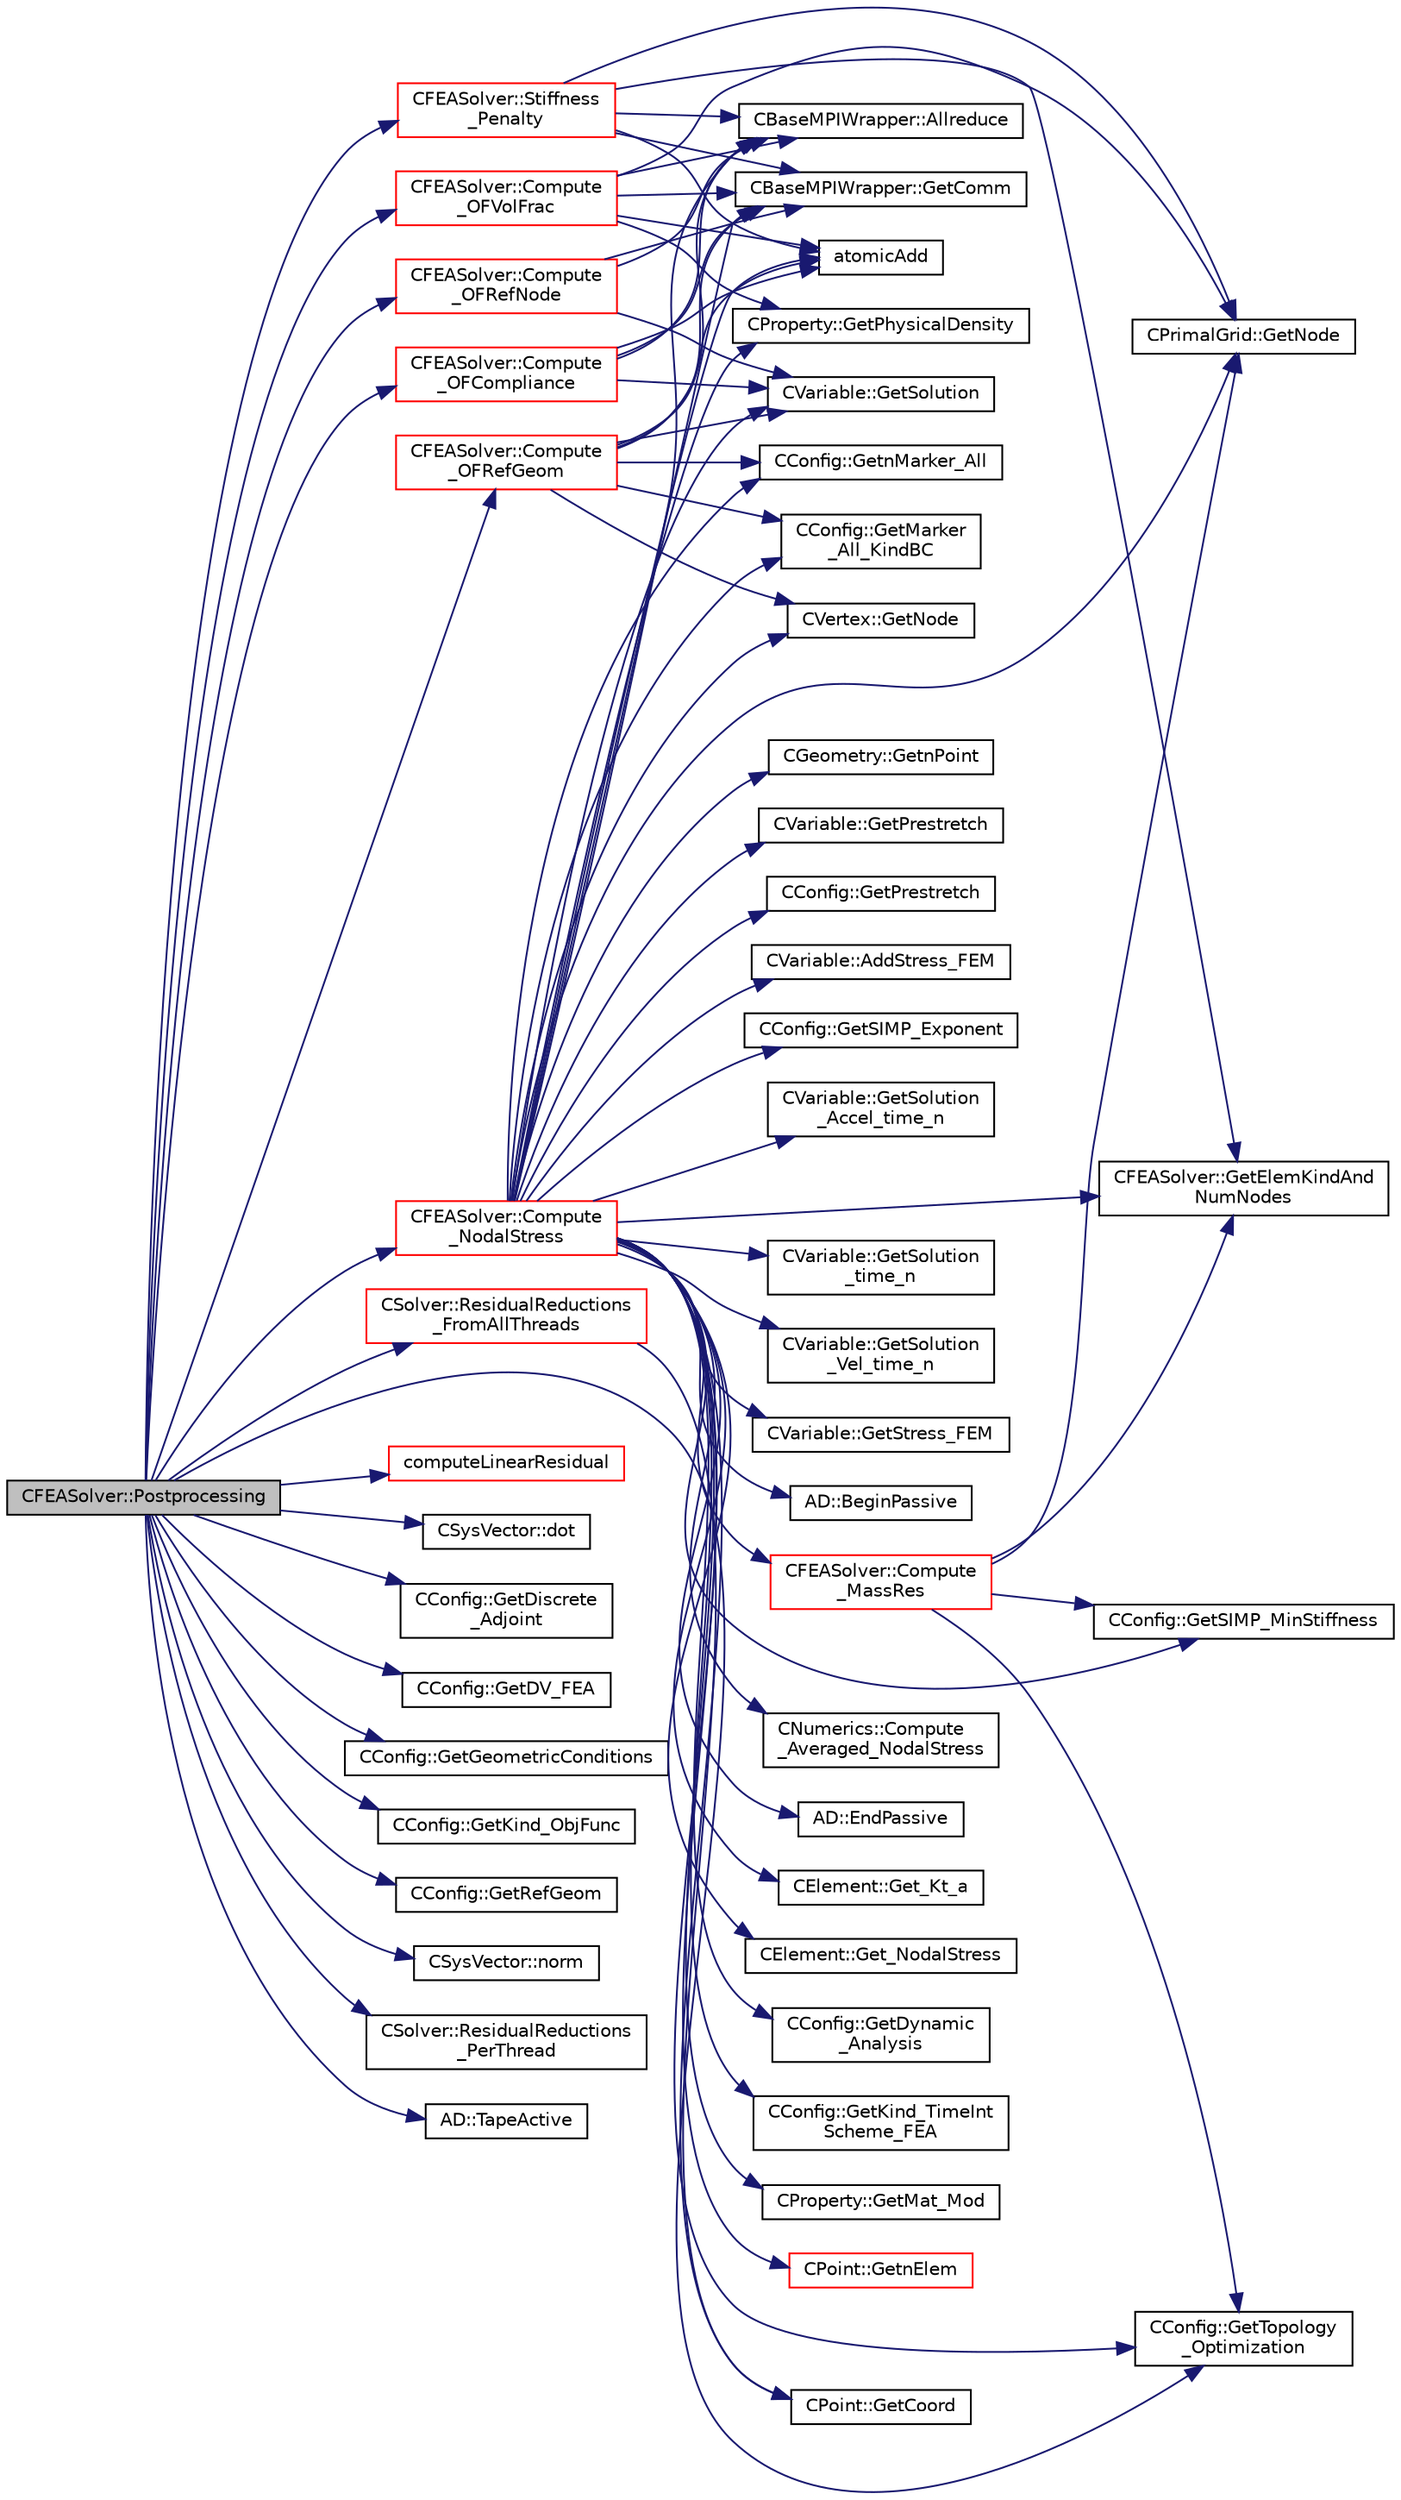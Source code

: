 digraph "CFEASolver::Postprocessing"
{
 // LATEX_PDF_SIZE
  edge [fontname="Helvetica",fontsize="10",labelfontname="Helvetica",labelfontsize="10"];
  node [fontname="Helvetica",fontsize="10",shape=record];
  rankdir="LR";
  Node1 [label="CFEASolver::Postprocessing",height=0.2,width=0.4,color="black", fillcolor="grey75", style="filled", fontcolor="black",tooltip="Postprocessing."];
  Node1 -> Node2 [color="midnightblue",fontsize="10",style="solid",fontname="Helvetica"];
  Node2 [label="CFEASolver::Compute\l_NodalStress",height=0.2,width=0.4,color="red", fillcolor="white", style="filled",URL="$classCFEASolver.html#ac275af8f893ef5957379314816d17fa8",tooltip="Compute the stress at the nodes for output purposes."];
  Node2 -> Node3 [color="midnightblue",fontsize="10",style="solid",fontname="Helvetica"];
  Node3 [label="CVariable::AddStress_FEM",height=0.2,width=0.4,color="black", fillcolor="white", style="filled",URL="$classCVariable.html#a34ff2428f6227e73eea0bb9deb5b8830",tooltip="A virtual member."];
  Node2 -> Node4 [color="midnightblue",fontsize="10",style="solid",fontname="Helvetica"];
  Node4 [label="CBaseMPIWrapper::Allreduce",height=0.2,width=0.4,color="black", fillcolor="white", style="filled",URL="$classCBaseMPIWrapper.html#a381d4b3738c09d92ee1ae9f89715b541",tooltip=" "];
  Node2 -> Node5 [color="midnightblue",fontsize="10",style="solid",fontname="Helvetica"];
  Node5 [label="atomicAdd",height=0.2,width=0.4,color="black", fillcolor="white", style="filled",URL="$omp__structure_8hpp.html#a9465b8cb1d384f41bbb5f3c04ec815de",tooltip="Atomically update a (shared) lhs value with a (local) rhs value."];
  Node2 -> Node6 [color="midnightblue",fontsize="10",style="solid",fontname="Helvetica"];
  Node6 [label="AD::BeginPassive",height=0.2,width=0.4,color="black", fillcolor="white", style="filled",URL="$namespaceAD.html#a17303e0b54570243d54732b02655f9a5",tooltip="Start a passive region, i.e. stop recording."];
  Node2 -> Node7 [color="midnightblue",fontsize="10",style="solid",fontname="Helvetica"];
  Node7 [label="CNumerics::Compute\l_Averaged_NodalStress",height=0.2,width=0.4,color="black", fillcolor="white", style="filled",URL="$classCNumerics.html#a2b5a52a4c628731486286d19ac79c603",tooltip="A virtual member to compute the averaged nodal stresses."];
  Node2 -> Node8 [color="midnightblue",fontsize="10",style="solid",fontname="Helvetica"];
  Node8 [label="CFEASolver::Compute\l_MassRes",height=0.2,width=0.4,color="red", fillcolor="white", style="filled",URL="$classCFEASolver.html#a6e16f805242c36f9d1c3f2f75ddd9b4a",tooltip="Compute the mass residual of the problem."];
  Node8 -> Node13 [color="midnightblue",fontsize="10",style="solid",fontname="Helvetica"];
  Node13 [label="CFEASolver::GetElemKindAnd\lNumNodes",height=0.2,width=0.4,color="black", fillcolor="white", style="filled",URL="$classCFEASolver.html#a69ff8e551924f4cfbad103287b4bb8bb",tooltip="Get the element container index and number of nodes of a given VTK type."];
  Node8 -> Node14 [color="midnightblue",fontsize="10",style="solid",fontname="Helvetica"];
  Node14 [label="CPrimalGrid::GetNode",height=0.2,width=0.4,color="black", fillcolor="white", style="filled",URL="$classCPrimalGrid.html#a6353b89f5a8a3948cd475da6152bf077",tooltip="Get the nodes shared by the primal grid element."];
  Node8 -> Node15 [color="midnightblue",fontsize="10",style="solid",fontname="Helvetica"];
  Node15 [label="CConfig::GetSIMP_MinStiffness",height=0.2,width=0.4,color="black", fillcolor="white", style="filled",URL="$classCConfig.html#a3807df530b42b9a9f711a9670ea698e9",tooltip="Get lower bound for density-based stiffness penalization."];
  Node8 -> Node16 [color="midnightblue",fontsize="10",style="solid",fontname="Helvetica"];
  Node16 [label="CConfig::GetTopology\l_Optimization",height=0.2,width=0.4,color="black", fillcolor="white", style="filled",URL="$classCConfig.html#aaf3e38ba9bf594bc2d636158d1dbf305",tooltip="Get topology optimization."];
  Node2 -> Node29 [color="midnightblue",fontsize="10",style="solid",fontname="Helvetica"];
  Node29 [label="AD::EndPassive",height=0.2,width=0.4,color="black", fillcolor="white", style="filled",URL="$namespaceAD.html#af5a5809a923faf03119828c329bc2db7",tooltip="End a passive region, i.e. start recording if we were recording before."];
  Node2 -> Node30 [color="midnightblue",fontsize="10",style="solid",fontname="Helvetica"];
  Node30 [label="CElement::Get_Kt_a",height=0.2,width=0.4,color="black", fillcolor="white", style="filled",URL="$classCElement.html#a8b2b11078cc413d3de947f6437d4fb92",tooltip="Return the values of the nodal stress components of the residual for node a."];
  Node2 -> Node31 [color="midnightblue",fontsize="10",style="solid",fontname="Helvetica"];
  Node31 [label="CElement::Get_NodalStress",height=0.2,width=0.4,color="black", fillcolor="white", style="filled",URL="$classCElement.html#a1e2ce898ccfd1770a4744311f0041aa8",tooltip="Retrieve the value of the nodal stress for an element."];
  Node2 -> Node32 [color="midnightblue",fontsize="10",style="solid",fontname="Helvetica"];
  Node32 [label="CBaseMPIWrapper::GetComm",height=0.2,width=0.4,color="black", fillcolor="white", style="filled",URL="$classCBaseMPIWrapper.html#a8154391fc3522954802889d81d4ef5da",tooltip=" "];
  Node2 -> Node12 [color="midnightblue",fontsize="10",style="solid",fontname="Helvetica"];
  Node12 [label="CPoint::GetCoord",height=0.2,width=0.4,color="black", fillcolor="white", style="filled",URL="$classCPoint.html#ab16c29dd03911529cd73bf467c313179",tooltip="Get the coordinates dor the control volume."];
  Node2 -> Node33 [color="midnightblue",fontsize="10",style="solid",fontname="Helvetica"];
  Node33 [label="CConfig::GetDynamic\l_Analysis",height=0.2,width=0.4,color="black", fillcolor="white", style="filled",URL="$classCConfig.html#acf6071acc324e21d2cdb426d88faf1cb",tooltip="Provides information about the time integration of the structural analysis, and change the write in t..."];
  Node2 -> Node13 [color="midnightblue",fontsize="10",style="solid",fontname="Helvetica"];
  Node2 -> Node34 [color="midnightblue",fontsize="10",style="solid",fontname="Helvetica"];
  Node34 [label="CConfig::GetKind_TimeInt\lScheme_FEA",height=0.2,width=0.4,color="black", fillcolor="white", style="filled",URL="$classCConfig.html#a798db1b852455fa86d9d04098a3ccf19",tooltip="Get the kind of integration scheme (explicit or implicit) for the flow equations."];
  Node2 -> Node35 [color="midnightblue",fontsize="10",style="solid",fontname="Helvetica"];
  Node35 [label="CConfig::GetMarker\l_All_KindBC",height=0.2,width=0.4,color="black", fillcolor="white", style="filled",URL="$classCConfig.html#ae003cd8f406eaaa91849a774c9a20730",tooltip="Get the kind of boundary for each marker."];
  Node2 -> Node36 [color="midnightblue",fontsize="10",style="solid",fontname="Helvetica"];
  Node36 [label="CProperty::GetMat_Mod",height=0.2,width=0.4,color="black", fillcolor="white", style="filled",URL="$classCProperty.html#a7dfea7244f23fe4db5118aa1e8291413",tooltip="Get the material model to use for the element."];
  Node2 -> Node37 [color="midnightblue",fontsize="10",style="solid",fontname="Helvetica"];
  Node37 [label="CPoint::GetnElem",height=0.2,width=0.4,color="red", fillcolor="white", style="filled",URL="$classCPoint.html#ae6503512446e94ec37d50c048f054443",tooltip="Get the number of elements that compose the control volume."];
  Node2 -> Node39 [color="midnightblue",fontsize="10",style="solid",fontname="Helvetica"];
  Node39 [label="CConfig::GetnMarker_All",height=0.2,width=0.4,color="black", fillcolor="white", style="filled",URL="$classCConfig.html#a459dee039e618d21a5d78db61c221240",tooltip="Get the total number of boundary markers of the local process including send/receive domains."];
  Node2 -> Node40 [color="midnightblue",fontsize="10",style="solid",fontname="Helvetica"];
  Node40 [label="CVertex::GetNode",height=0.2,width=0.4,color="black", fillcolor="white", style="filled",URL="$classCVertex.html#ad568da06e7191358d3a09a1bee71cdb5",tooltip="Get the node of the vertex."];
  Node2 -> Node14 [color="midnightblue",fontsize="10",style="solid",fontname="Helvetica"];
  Node2 -> Node41 [color="midnightblue",fontsize="10",style="solid",fontname="Helvetica"];
  Node41 [label="CGeometry::GetnPoint",height=0.2,width=0.4,color="black", fillcolor="white", style="filled",URL="$classCGeometry.html#a275fb07cd99ab79d7a04b4862280169d",tooltip="Get number of points."];
  Node2 -> Node42 [color="midnightblue",fontsize="10",style="solid",fontname="Helvetica"];
  Node42 [label="CProperty::GetPhysicalDensity",height=0.2,width=0.4,color="black", fillcolor="white", style="filled",URL="$classCProperty.html#a0c0c3778fe99294e3b156bebb5c87d4b",tooltip="Get the value of the Physical density."];
  Node2 -> Node43 [color="midnightblue",fontsize="10",style="solid",fontname="Helvetica"];
  Node43 [label="CVariable::GetPrestretch",height=0.2,width=0.4,color="black", fillcolor="white", style="filled",URL="$classCVariable.html#a2ad87f8b3ff6a0b7c2a6aa2ee5a935d5",tooltip="A virtual member."];
  Node2 -> Node44 [color="midnightblue",fontsize="10",style="solid",fontname="Helvetica"];
  Node44 [label="CConfig::GetPrestretch",height=0.2,width=0.4,color="black", fillcolor="white", style="filled",URL="$classCConfig.html#a1cb01724397ce2448f6d3836577a16de",tooltip="Decide whether it's necessary to read a reference geometry."];
  Node2 -> Node45 [color="midnightblue",fontsize="10",style="solid",fontname="Helvetica"];
  Node45 [label="CConfig::GetSIMP_Exponent",height=0.2,width=0.4,color="black", fillcolor="white", style="filled",URL="$classCConfig.html#a2759180807b49d7c91924011abec1a35",tooltip="Get exponent for density-based stiffness penalization."];
  Node2 -> Node15 [color="midnightblue",fontsize="10",style="solid",fontname="Helvetica"];
  Node2 -> Node46 [color="midnightblue",fontsize="10",style="solid",fontname="Helvetica"];
  Node46 [label="CVariable::GetSolution",height=0.2,width=0.4,color="black", fillcolor="white", style="filled",URL="$classCVariable.html#a261483e39c23c1de7cb9aea7e917c121",tooltip="Get the solution."];
  Node2 -> Node47 [color="midnightblue",fontsize="10",style="solid",fontname="Helvetica"];
  Node47 [label="CVariable::GetSolution\l_Accel_time_n",height=0.2,width=0.4,color="black", fillcolor="white", style="filled",URL="$classCVariable.html#acb493936a05287142a6257122f5cefb5",tooltip="Get the acceleration of the nodes (Structural Analysis) at time n."];
  Node2 -> Node48 [color="midnightblue",fontsize="10",style="solid",fontname="Helvetica"];
  Node48 [label="CVariable::GetSolution\l_time_n",height=0.2,width=0.4,color="black", fillcolor="white", style="filled",URL="$classCVariable.html#a9162db789c2ca2b71159697cc500fcce",tooltip="Get the solution at time n."];
  Node2 -> Node49 [color="midnightblue",fontsize="10",style="solid",fontname="Helvetica"];
  Node49 [label="CVariable::GetSolution\l_Vel_time_n",height=0.2,width=0.4,color="black", fillcolor="white", style="filled",URL="$classCVariable.html#ab36e9bb95a17f0561a94edb80f1ca4c0",tooltip="Get the velocity of the nodes (Structural Analysis) at time n."];
  Node2 -> Node50 [color="midnightblue",fontsize="10",style="solid",fontname="Helvetica"];
  Node50 [label="CVariable::GetStress_FEM",height=0.2,width=0.4,color="black", fillcolor="white", style="filled",URL="$classCVariable.html#a8ff6d983f945a298e5efdd5a927f3221",tooltip="A virtual member."];
  Node2 -> Node16 [color="midnightblue",fontsize="10",style="solid",fontname="Helvetica"];
  Node1 -> Node58 [color="midnightblue",fontsize="10",style="solid",fontname="Helvetica"];
  Node58 [label="CFEASolver::Compute\l_OFCompliance",height=0.2,width=0.4,color="red", fillcolor="white", style="filled",URL="$classCFEASolver.html#a42b75d47f3f793224f3b04c74fe3e4f1",tooltip="Compute the compliance objective function."];
  Node58 -> Node4 [color="midnightblue",fontsize="10",style="solid",fontname="Helvetica"];
  Node58 -> Node5 [color="midnightblue",fontsize="10",style="solid",fontname="Helvetica"];
  Node58 -> Node32 [color="midnightblue",fontsize="10",style="solid",fontname="Helvetica"];
  Node58 -> Node46 [color="midnightblue",fontsize="10",style="solid",fontname="Helvetica"];
  Node1 -> Node64 [color="midnightblue",fontsize="10",style="solid",fontname="Helvetica"];
  Node64 [label="CFEASolver::Compute\l_OFRefGeom",height=0.2,width=0.4,color="red", fillcolor="white", style="filled",URL="$classCFEASolver.html#a19e9ecb594a92b0423fe5bd76977733f",tooltip="Compute the objective function for a reference geometry."];
  Node64 -> Node4 [color="midnightblue",fontsize="10",style="solid",fontname="Helvetica"];
  Node64 -> Node5 [color="midnightblue",fontsize="10",style="solid",fontname="Helvetica"];
  Node64 -> Node32 [color="midnightblue",fontsize="10",style="solid",fontname="Helvetica"];
  Node64 -> Node35 [color="midnightblue",fontsize="10",style="solid",fontname="Helvetica"];
  Node64 -> Node39 [color="midnightblue",fontsize="10",style="solid",fontname="Helvetica"];
  Node64 -> Node40 [color="midnightblue",fontsize="10",style="solid",fontname="Helvetica"];
  Node64 -> Node46 [color="midnightblue",fontsize="10",style="solid",fontname="Helvetica"];
  Node1 -> Node78 [color="midnightblue",fontsize="10",style="solid",fontname="Helvetica"];
  Node78 [label="CFEASolver::Compute\l_OFRefNode",height=0.2,width=0.4,color="red", fillcolor="white", style="filled",URL="$classCFEASolver.html#a70584057c3e5f61ddce67ef88df91e74",tooltip="Compute the objective function for a reference node."];
  Node78 -> Node4 [color="midnightblue",fontsize="10",style="solid",fontname="Helvetica"];
  Node78 -> Node32 [color="midnightblue",fontsize="10",style="solid",fontname="Helvetica"];
  Node78 -> Node46 [color="midnightblue",fontsize="10",style="solid",fontname="Helvetica"];
  Node1 -> Node86 [color="midnightblue",fontsize="10",style="solid",fontname="Helvetica"];
  Node86 [label="CFEASolver::Compute\l_OFVolFrac",height=0.2,width=0.4,color="red", fillcolor="white", style="filled",URL="$classCFEASolver.html#a45e4cc7cc003cd5afc0cf0bf276d0c3d",tooltip="Compute the objective function for a volume fraction."];
  Node86 -> Node4 [color="midnightblue",fontsize="10",style="solid",fontname="Helvetica"];
  Node86 -> Node5 [color="midnightblue",fontsize="10",style="solid",fontname="Helvetica"];
  Node86 -> Node32 [color="midnightblue",fontsize="10",style="solid",fontname="Helvetica"];
  Node86 -> Node14 [color="midnightblue",fontsize="10",style="solid",fontname="Helvetica"];
  Node86 -> Node42 [color="midnightblue",fontsize="10",style="solid",fontname="Helvetica"];
  Node1 -> Node88 [color="midnightblue",fontsize="10",style="solid",fontname="Helvetica"];
  Node88 [label="computeLinearResidual",height=0.2,width=0.4,color="red", fillcolor="white", style="filled",URL="$CFEASolver_8cpp.html#af17b5d1c06453f7bdbd9b613037aa7da",tooltip=" "];
  Node1 -> Node92 [color="midnightblue",fontsize="10",style="solid",fontname="Helvetica"];
  Node92 [label="CSysVector::dot",height=0.2,width=0.4,color="black", fillcolor="white", style="filled",URL="$classCSysVector.html#a96c613a08177a0f6105a635a92b138b0",tooltip="Dot product between \"this\" and an expression."];
  Node1 -> Node93 [color="midnightblue",fontsize="10",style="solid",fontname="Helvetica"];
  Node93 [label="CConfig::GetDiscrete\l_Adjoint",height=0.2,width=0.4,color="black", fillcolor="white", style="filled",URL="$classCConfig.html#ab3928c4e6debcf50dcd0d38985f6980c",tooltip="Get the indicator whether we are solving an discrete adjoint problem."];
  Node1 -> Node94 [color="midnightblue",fontsize="10",style="solid",fontname="Helvetica"];
  Node94 [label="CConfig::GetDV_FEA",height=0.2,width=0.4,color="black", fillcolor="white", style="filled",URL="$classCConfig.html#a5909743f9efd40e18336118561f6f8d1",tooltip="Get the kind of design variable for FEA."];
  Node1 -> Node95 [color="midnightblue",fontsize="10",style="solid",fontname="Helvetica"];
  Node95 [label="CConfig::GetGeometricConditions",height=0.2,width=0.4,color="black", fillcolor="white", style="filled",URL="$classCConfig.html#a9285d2a69fa076420dc0533865f5fe4e",tooltip="Geometric conditions for the structural solver."];
  Node1 -> Node96 [color="midnightblue",fontsize="10",style="solid",fontname="Helvetica"];
  Node96 [label="CConfig::GetKind_ObjFunc",height=0.2,width=0.4,color="black", fillcolor="white", style="filled",URL="$classCConfig.html#a99e6285b421215b1995965cd534976ae",tooltip="Get the kind of objective function. There are several options: Drag coefficient, Lift coefficient,..."];
  Node1 -> Node97 [color="midnightblue",fontsize="10",style="solid",fontname="Helvetica"];
  Node97 [label="CConfig::GetRefGeom",height=0.2,width=0.4,color="black", fillcolor="white", style="filled",URL="$classCConfig.html#abd9f331e86fcfa1d6984761ae767b719",tooltip="Decide whether it's necessary to read a reference geometry."];
  Node1 -> Node16 [color="midnightblue",fontsize="10",style="solid",fontname="Helvetica"];
  Node1 -> Node98 [color="midnightblue",fontsize="10",style="solid",fontname="Helvetica"];
  Node98 [label="CSysVector::norm",height=0.2,width=0.4,color="black", fillcolor="white", style="filled",URL="$classCSysVector.html#a55d36be09dfc5bed32246727f25cb7f5",tooltip="L2 norm of the vector."];
  Node1 -> Node99 [color="midnightblue",fontsize="10",style="solid",fontname="Helvetica"];
  Node99 [label="CSolver::ResidualReductions\l_FromAllThreads",height=0.2,width=0.4,color="red", fillcolor="white", style="filled",URL="$classCSolver.html#ae1d1eb1766c3d598bea4514d5232bafe",tooltip="\"Add\" local residual variables of all threads to compute global residual variables."];
  Node99 -> Node12 [color="midnightblue",fontsize="10",style="solid",fontname="Helvetica"];
  Node1 -> Node101 [color="midnightblue",fontsize="10",style="solid",fontname="Helvetica"];
  Node101 [label="CSolver::ResidualReductions\l_PerThread",height=0.2,width=0.4,color="black", fillcolor="white", style="filled",URL="$classCSolver.html#a4ae55e731801358be7c8d7685ae87fed",tooltip="\"Add\" residual at (iPoint,iVar) to residual variables local to the thread."];
  Node1 -> Node102 [color="midnightblue",fontsize="10",style="solid",fontname="Helvetica"];
  Node102 [label="CFEASolver::Stiffness\l_Penalty",height=0.2,width=0.4,color="red", fillcolor="white", style="filled",URL="$classCFEASolver.html#a189b5d1e3d6a83b6f0124eb16acc1a95",tooltip="Compute the penalty due to the stiffness increase."];
  Node102 -> Node4 [color="midnightblue",fontsize="10",style="solid",fontname="Helvetica"];
  Node102 -> Node5 [color="midnightblue",fontsize="10",style="solid",fontname="Helvetica"];
  Node102 -> Node32 [color="midnightblue",fontsize="10",style="solid",fontname="Helvetica"];
  Node102 -> Node13 [color="midnightblue",fontsize="10",style="solid",fontname="Helvetica"];
  Node102 -> Node14 [color="midnightblue",fontsize="10",style="solid",fontname="Helvetica"];
  Node1 -> Node107 [color="midnightblue",fontsize="10",style="solid",fontname="Helvetica"];
  Node107 [label="AD::TapeActive",height=0.2,width=0.4,color="black", fillcolor="white", style="filled",URL="$namespaceAD.html#ae36087cd7b6b57c78d7baf0357a19d10",tooltip="Check if the tape is active."];
}
